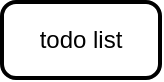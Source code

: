 <mxfile version="21.6.8" type="github">
  <diagram name="第1頁" id="ynF1zQhAh4qg4VbfDtDe">
    <mxGraphModel>
      <root>
        <mxCell id="0" />
        <mxCell id="1" parent="0" />
        <mxCell id="2" value="todo list" style="rounded=1;absoluteArcSize=1;arcSize=14;whiteSpace=wrap;strokeWidth=2;" vertex="1" parent="1">
          <mxGeometry x="15" y="15" width="79" height="38" as="geometry" />
        </mxCell>
      </root>
    </mxGraphModel>
  </diagram>
</mxfile>
